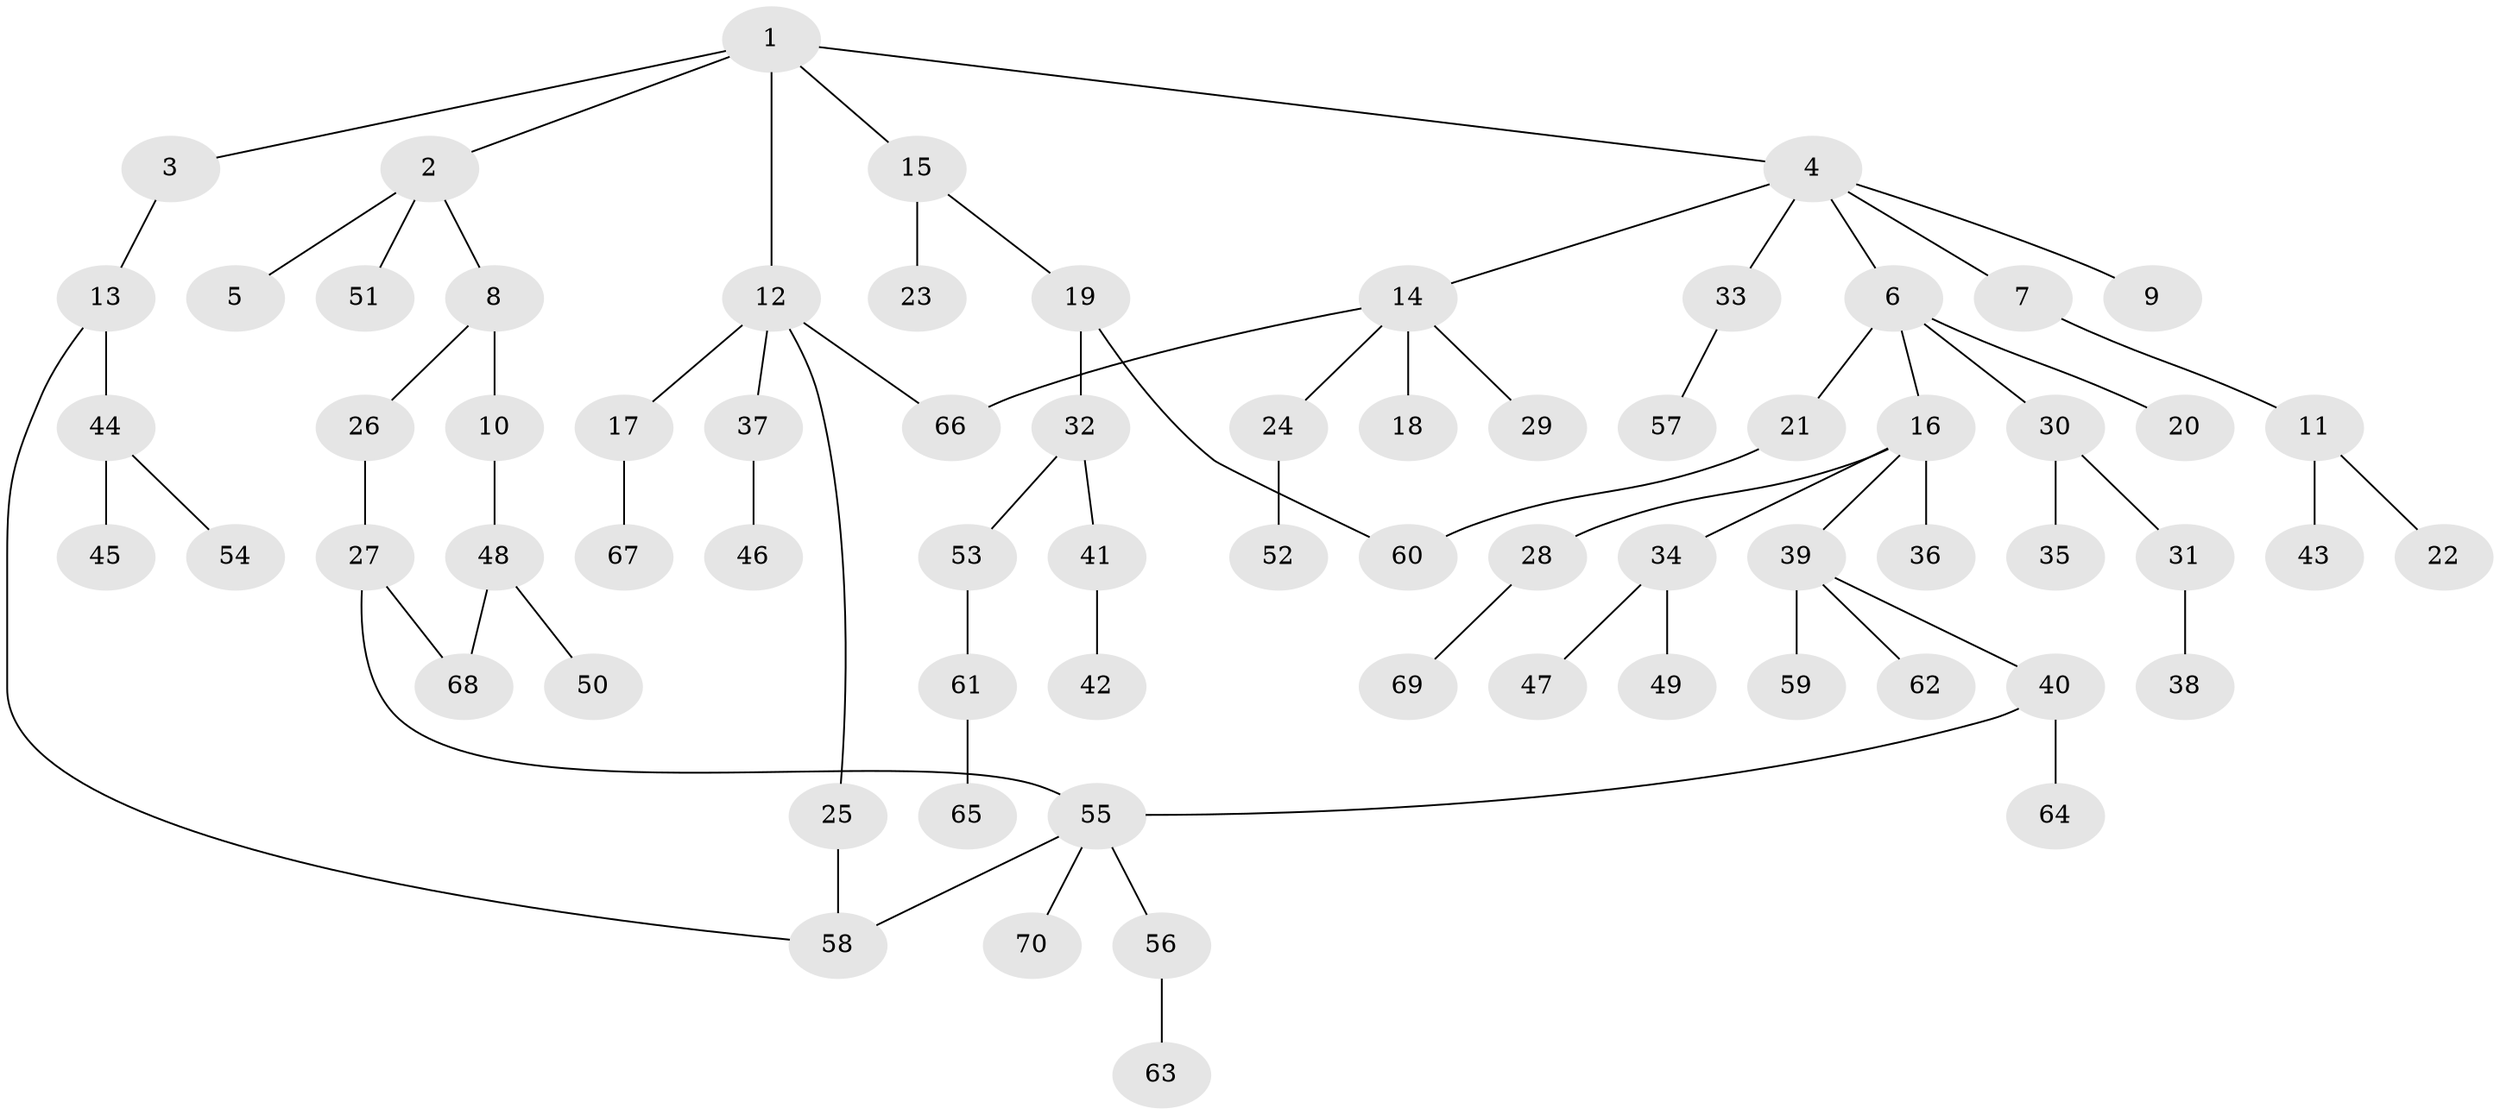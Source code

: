 // coarse degree distribution, {7: 0.047619047619047616, 8: 0.047619047619047616, 1: 0.6666666666666666, 6: 0.047619047619047616, 3: 0.14285714285714285, 2: 0.047619047619047616}
// Generated by graph-tools (version 1.1) at 2025/16/03/04/25 18:16:57]
// undirected, 70 vertices, 75 edges
graph export_dot {
graph [start="1"]
  node [color=gray90,style=filled];
  1;
  2;
  3;
  4;
  5;
  6;
  7;
  8;
  9;
  10;
  11;
  12;
  13;
  14;
  15;
  16;
  17;
  18;
  19;
  20;
  21;
  22;
  23;
  24;
  25;
  26;
  27;
  28;
  29;
  30;
  31;
  32;
  33;
  34;
  35;
  36;
  37;
  38;
  39;
  40;
  41;
  42;
  43;
  44;
  45;
  46;
  47;
  48;
  49;
  50;
  51;
  52;
  53;
  54;
  55;
  56;
  57;
  58;
  59;
  60;
  61;
  62;
  63;
  64;
  65;
  66;
  67;
  68;
  69;
  70;
  1 -- 2;
  1 -- 3;
  1 -- 4;
  1 -- 12;
  1 -- 15;
  2 -- 5;
  2 -- 8;
  2 -- 51;
  3 -- 13;
  4 -- 6;
  4 -- 7;
  4 -- 9;
  4 -- 14;
  4 -- 33;
  6 -- 16;
  6 -- 20;
  6 -- 21;
  6 -- 30;
  7 -- 11;
  8 -- 10;
  8 -- 26;
  10 -- 48;
  11 -- 22;
  11 -- 43;
  12 -- 17;
  12 -- 25;
  12 -- 37;
  12 -- 66;
  13 -- 44;
  13 -- 58;
  14 -- 18;
  14 -- 24;
  14 -- 29;
  14 -- 66;
  15 -- 19;
  15 -- 23;
  16 -- 28;
  16 -- 34;
  16 -- 36;
  16 -- 39;
  17 -- 67;
  19 -- 32;
  19 -- 60;
  21 -- 60;
  24 -- 52;
  25 -- 58;
  26 -- 27;
  27 -- 55;
  27 -- 68;
  28 -- 69;
  30 -- 31;
  30 -- 35;
  31 -- 38;
  32 -- 41;
  32 -- 53;
  33 -- 57;
  34 -- 47;
  34 -- 49;
  37 -- 46;
  39 -- 40;
  39 -- 59;
  39 -- 62;
  40 -- 55;
  40 -- 64;
  41 -- 42;
  44 -- 45;
  44 -- 54;
  48 -- 50;
  48 -- 68;
  53 -- 61;
  55 -- 56;
  55 -- 58;
  55 -- 70;
  56 -- 63;
  61 -- 65;
}
